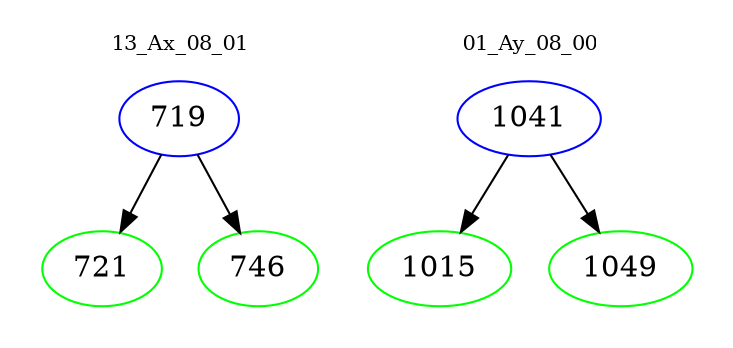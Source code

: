 digraph{
subgraph cluster_0 {
color = white
label = "13_Ax_08_01";
fontsize=10;
T0_719 [label="719", color="blue"]
T0_719 -> T0_721 [color="black"]
T0_721 [label="721", color="green"]
T0_719 -> T0_746 [color="black"]
T0_746 [label="746", color="green"]
}
subgraph cluster_1 {
color = white
label = "01_Ay_08_00";
fontsize=10;
T1_1041 [label="1041", color="blue"]
T1_1041 -> T1_1015 [color="black"]
T1_1015 [label="1015", color="green"]
T1_1041 -> T1_1049 [color="black"]
T1_1049 [label="1049", color="green"]
}
}
